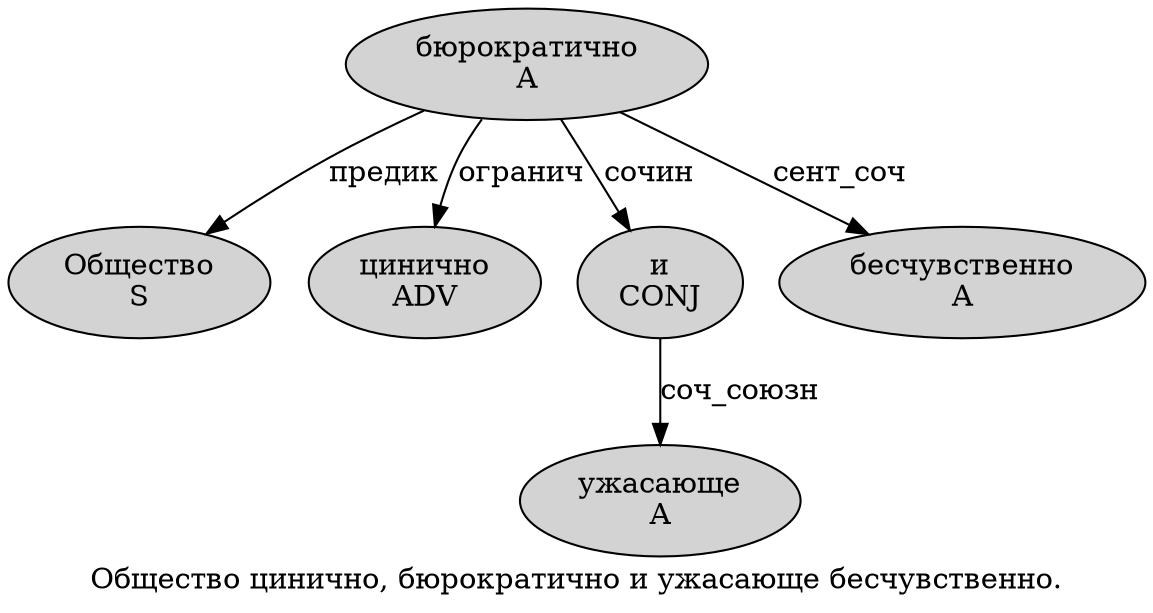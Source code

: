 digraph SENTENCE_36 {
	graph [label="Общество цинично, бюрократично и ужасающе бесчувственно."]
	node [style=filled]
		0 [label="Общество
S" color="" fillcolor=lightgray penwidth=1 shape=ellipse]
		1 [label="цинично
ADV" color="" fillcolor=lightgray penwidth=1 shape=ellipse]
		3 [label="бюрократично
A" color="" fillcolor=lightgray penwidth=1 shape=ellipse]
		4 [label="и
CONJ" color="" fillcolor=lightgray penwidth=1 shape=ellipse]
		5 [label="ужасающе
A" color="" fillcolor=lightgray penwidth=1 shape=ellipse]
		6 [label="бесчувственно
A" color="" fillcolor=lightgray penwidth=1 shape=ellipse]
			4 -> 5 [label="соч_союзн"]
			3 -> 0 [label="предик"]
			3 -> 1 [label="огранич"]
			3 -> 4 [label="сочин"]
			3 -> 6 [label="сент_соч"]
}